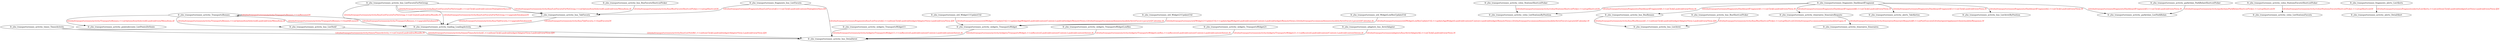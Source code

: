 digraph G {
fr_ybo_transportsrennes_activity_timeo_TimeoActivity -> fr_ybo_transportsrennes_activity_bus_DetailArret [label="Lfr/ybo/transportsrennes/activity/timeo/TimeoActivity;=>onCreate(Landroid/os/Bundle;)V", fontcolor="red"];
fr_ybo_transportsrennes_activity_timeo_TimeoActivity -> fr_ybo_transportsrennes_activity_bus_DetailArret [label="Lfr/ybo/transportsrennes/activity/timeo/TimeoActivity$1;=>onItemClick(Landroid/widget/AdapterView;Landroid/view/View;IJ)V", fontcolor="red"];
fr_ybo_transportsrennes_activity_bus_ListFavorisForNoGroup -> fr_ybo_transportsrennes_activity_loading_LoadingActivity [label="Lfr/ybo/transportsrennes/activity/bus/ListFavorisForNoGroup;=>onCreate(Landroid/os/Bundle;)V", fontcolor="red"];
fr_ybo_transportsrennes_activity_bus_ListFavorisForNoGroup -> fr_ybo_transportsrennes_activity_bus_TabFavoris [label="Lfr/ybo/transportsrennes/activity/bus/ListFavorisForNoGroup;=>onOptionsItemSelected(Landroid/view/MenuItem;)Z", fontcolor="red"];
fr_ybo_transportsrennes_activity_bus_ListFavorisForNoGroup -> fr_ybo_transportsrennes_activity_bus_TabFavoris [label="Lfr/ybo/transportsrennes/activity/bus/ListFavorisForNoGroup$1;=>onClick(Landroid/content/DialogInterface;I)V", fontcolor="red"];
fr_ybo_transportsrennes_activity_bus_ListFavorisForNoGroup -> fr_ybo_transportsrennes_activity_loading_LoadingActivity [label="Lfr/ybo/transportsrennes/activity/bus/ListFavorisForNoGroup;=>upgradeDatabase()V", fontcolor="red"];
fr_ybo_transportsrennes_activity_TransportsRennes -> fr_ybo_transportsrennes_activity_TransportsRennes [label="Lfr/ybo/transportsrennes/activity/TransportsRennes;=>onResume()V", fontcolor="red"];
fr_ybo_transportsrennes_activity_TransportsRennes -> fr_ybo_transportsrennes_activity_pointsdevente_ListPointsDeVente [label="Lfr/ybo/transportsrennes/activity/TransportsRennes;=>onOptionsItemSelected(Landroid/view/MenuItem;)Z", fontcolor="red"];
fr_ybo_transportsrennes_activity_TransportsRennes -> fr_ybo_transportsrennes_activity_bus_ListNotif [label="Lfr/ybo/transportsrennes/activity/TransportsRennes;=>onOptionsItemSelected(Landroid/view/MenuItem;)Z", fontcolor="red"];
fr_ybo_transportsrennes_activity_TransportsRennes -> fr_ybo_transportsrennes_activity_loading_LoadingActivity [label="Lfr/ybo/transportsrennes/activity/TransportsRennes;=>upgradeDatabase()V", fontcolor="red"];
fr_ybo_transportsrennes_activity_TransportsRennes -> fr_ybo_transportsrennes_activity_loading_LoadingActivity [label="Lfr/ybo/transportsrennes/activity/TransportsRennes;=>loadAllLines()V", fontcolor="red"];
fr_ybo_transportsrennes_activity_widgets_TransportsWidget11 -> fr_ybo_transportsrennes_activity_bus_DetailArret [label="Lfr/ybo/transportsrennes/activity/widgets/TransportsWidget11;=>onReceive(Landroid/content/Context;Landroid/content/Intent;)V", fontcolor="red"];
fr_ybo_transportsrennes_activity_widgets_TransportsWidget -> fr_ybo_transportsrennes_activity_bus_DetailArret [label="Lfr/ybo/transportsrennes/activity/widgets/TransportsWidget;=>onReceive(Landroid/content/Context;Landroid/content/Intent;)V", fontcolor="red"];
fr_ybo_transportsrennes_activity_widgets_TransportsWidgetLowRes -> fr_ybo_transportsrennes_activity_bus_DetailArret [label="Lfr/ybo/transportsrennes/activity/widgets/TransportsWidgetLowRes;=>onReceive(Landroid/content/Context;Landroid/content/Intent;)V", fontcolor="red"];
fr_ybo_transportsrennes_activity_widgets_TransportsWidget21 -> fr_ybo_transportsrennes_activity_bus_DetailArret [label="Lfr/ybo/transportsrennes/activity/widgets/TransportsWidget21;=>onReceive(Landroid/content/Context;Landroid/content/Intent;)V", fontcolor="red"];
fr_ybo_transportsrennes_adapters_bus_ArretAdapter -> fr_ybo_transportsrennes_activity_bus_DetailArret [label="Lfr/ybo/transportsrennes/adapters/bus/ArretAdapter$2;=>onClick(Landroid/view/View;)V", fontcolor="red"];
fr_ybo_transportsrennes_fragments_DashboardFragment -> fr_ybo_transportsrennes_activity_velos_ListStationsByPosition [label="Lfr/ybo/transportsrennes/fragments/DashboardFragment$4;=>onClick(Landroid/view/View;)V", fontcolor="red"];
fr_ybo_transportsrennes_fragments_DashboardFragment -> fr_ybo_transportsrennes_activity_bus_ListArretByPosition [label="Lfr/ybo/transportsrennes/fragments/DashboardFragment$2;=>onClick(Landroid/view/View;)V", fontcolor="red"];
fr_ybo_transportsrennes_fragments_DashboardFragment -> fr_ybo_transportsrennes_activity_bus_BusRennes [label="Lfr/ybo/transportsrennes/fragments/DashboardFragment$1;=>onClick(Landroid/view/View;)V", fontcolor="red"];
fr_ybo_transportsrennes_fragments_DashboardFragment -> fr_ybo_transportsrennes_activity_itineraires_ItineraireRequete [label="Lfr/ybo/transportsrennes/fragments/DashboardFragment$6;=>onClick(Landroid/view/View;)V", fontcolor="red"];
fr_ybo_transportsrennes_fragments_DashboardFragment -> fr_ybo_transportsrennes_activity_parkrelais_ListParkRelais [label="Lfr/ybo/transportsrennes/fragments/DashboardFragment$5;=>onClick(Landroid/view/View;)V", fontcolor="red"];
fr_ybo_transportsrennes_fragments_DashboardFragment -> fr_ybo_transportsrennes_activity_alerts_TabAlertes [label="Lfr/ybo/transportsrennes/fragments/DashboardFragment$3;=>onClick(Landroid/view/View;)V", fontcolor="red"];
fr_ybo_transportsrennes_activity_bus_BusRennes -> fr_ybo_transportsrennes_activity_bus_ListArret [label="Lfr/ybo/transportsrennes/activity/bus/BusRennes$1;=>onItemClick(Landroid/widget/AdapterView;Landroid/view/View;IJ)V", fontcolor="red"];
fr_ybo_transportsrennes_fragments_bus_ListFavoris -> fr_ybo_transportsrennes_activity_bus_DetailArret [label="Lfr/ybo/transportsrennes/fragments/bus/ListFavoris$2;=>onItemClick(Landroid/widget/AdapterView;Landroid/view/View;IJ)V", fontcolor="red"];
fr_ybo_transportsrennes_fragments_bus_ListFavoris -> fr_ybo_transportsrennes_activity_bus_TabFavoris [label="Lfr/ybo/transportsrennes/fragments/bus/ListFavoris$3;=>onClick(Landroid/content/DialogInterface;I)V", fontcolor="red"];
fr_ybo_transportsrennes_activity_bus_ListNotif -> fr_ybo_transportsrennes_activity_bus_DetailArret [label="Lfr/ybo/transportsrennes/activity/bus/ListNotif$1;=>onItemClick(Landroid/widget/AdapterView;Landroid/view/View;IJ)V", fontcolor="red"];
fr_ybo_transportsrennes_activity_parkrelais_ParkRelaisShortcutPicker -> fr_ybo_transportsrennes_activity_parkrelais_ListParkRelais [label="Lfr/ybo/transportsrennes/activity/parkrelais/ParkRelaisShortcutPicker;=>setupShortcut()V", fontcolor="red"];
fr_ybo_transportsrennes_activity_velos_StationsShortcutPicker -> fr_ybo_transportsrennes_activity_velos_ListStationsByPosition [label="Lfr/ybo/transportsrennes/activity/velos/StationsShortcutPicker;=>setupShortcut()V", fontcolor="red"];
fr_ybo_transportsrennes_activity_velos_StationsFavorisShortcutPicker -> fr_ybo_transportsrennes_activity_velos_ListStationsFavoris [label="Lfr/ybo/transportsrennes/activity/velos/StationsFavorisShortcutPicker;=>setupShortcut()V", fontcolor="red"];
fr_ybo_transportsrennes_activity_bus_BusFavorisShortcutPicker -> fr_ybo_transportsrennes_activity_bus_TabFavoris [label="Lfr/ybo/transportsrennes/activity/bus/BusFavorisShortcutPicker;=>setupShortcut()V", fontcolor="red"];
fr_ybo_transportsrennes_activity_itineraires_ItineraireRequete -> fr_ybo_transportsrennes_activity_itineraires_Itineraires [label="Lfr/ybo/transportsrennes/activity/itineraires/ItineraireRequete$9;=>onPostExecute(Lfr/ybo/opentripplanner/client/modele/Response;)V", fontcolor="red"];
fr_ybo_transportsrennes_fragments_alerts_ListAlerts -> fr_ybo_transportsrennes_activity_alerts_DetailAlert [label="Lfr/ybo/transportsrennes/fragments/alerts/ListAlerts;=>onListItemClick(Landroid/widget/ListView;Landroid/view/View;IJ)V", fontcolor="red"];
fr_ybo_transportsrennes_activity_bus_TabFavoris -> fr_ybo_transportsrennes_activity_loading_LoadingActivity [label="Lfr/ybo/transportsrennes/activity/bus/TabFavoris;=>loadFavoris()V", fontcolor="red"];
fr_ybo_transportsrennes_activity_bus_TabFavoris -> fr_ybo_transportsrennes_activity_loading_LoadingActivity [label="Lfr/ybo/transportsrennes/activity/bus/TabFavoris;=>upgradeDatabase()V", fontcolor="red"];
fr_ybo_transportsrennes_util_Widget11UpdateUtil -> fr_ybo_transportsrennes_activity_widgets_TransportsWidget [label="Lfr/ybo/transportsrennes/util/Widget11UpdateUtil;=>updateAppWidget(Landroid/content/Context;Landroid/widget/RemoteViews;Lfr/ybo/transportscommun/donnees/modele/ArretFavori;Ljava/util/Calendar;)V", fontcolor="red"];
fr_ybo_transportsrennes_util_Widget21UpdateUtil -> fr_ybo_transportsrennes_activity_widgets_TransportsWidget [label="Lfr/ybo/transportsrennes/util/Widget21UpdateUtil;=>updateAppWidget(Landroid/content/Context;Landroid/widget/RemoteViews;Lfr/ybo/transportscommun/donnees/modele/ArretFavori;Ljava/util/Calendar;)V", fontcolor="red"];
fr_ybo_transportsrennes_util_WidgetLowResUpdateUtil -> fr_ybo_transportsrennes_activity_widgets_TransportsWidget [label="Lfr/ybo/transportsrennes/util/WidgetLowResUpdateUtil;=>updateAppWidget(Landroid/content/Context;Landroid/widget/RemoteViews;Lfr/ybo/transportscommun/donnees/modele/ArretFavori;Ljava/util/Calendar;)V", fontcolor="red"];
fr_ybo_transportsrennes_activity_bus_BusShortcutPicker -> fr_ybo_transportsrennes_activity_bus_ListArret [label="Lfr/ybo/transportsrennes/activity/bus/BusShortcutPicker;=>setupShortcut(Lfr/ybo/transportscommun/donnees/modele/Ligne;)V", fontcolor="red"];
}